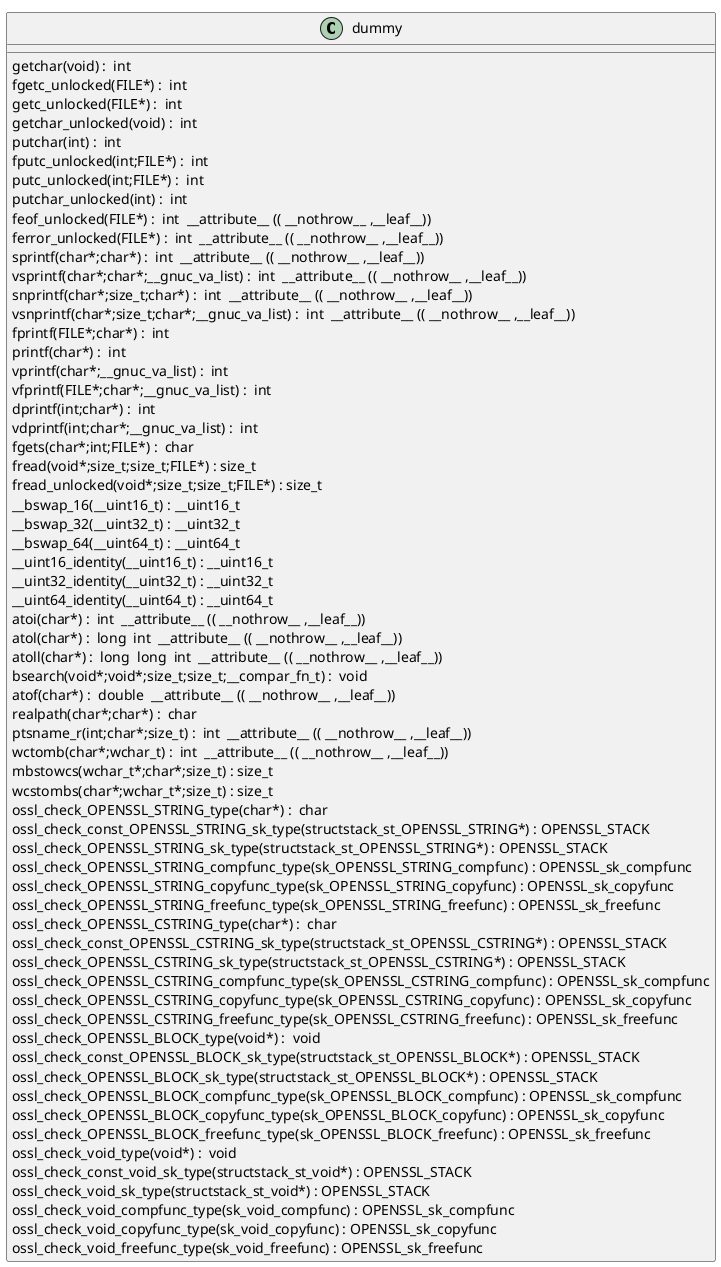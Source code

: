 @startuml
!pragma layout smetana
class dummy {
getchar(void) :  int  [[[./../.././qc/ssl/ssl_cert.c.html#742]]]
fgetc_unlocked(FILE*) :  int  [[[./../.././qc/ssl/ssl_cert.c.html#751]]]
getc_unlocked(FILE*) :  int  [[[./../.././qc/ssl/ssl_cert.c.html#761]]]
getchar_unlocked(void) :  int  [[[./../.././qc/ssl/ssl_cert.c.html#768]]]
putchar(int) :  int  [[[./../.././qc/ssl/ssl_cert.c.html#777]]]
fputc_unlocked(int;FILE*) :  int  [[[./../.././qc/ssl/ssl_cert.c.html#786]]]
putc_unlocked(int;FILE*) :  int  [[[./../.././qc/ssl/ssl_cert.c.html#796]]]
putchar_unlocked(int) :  int  [[[./../.././qc/ssl/ssl_cert.c.html#803]]]
feof_unlocked(FILE*) :  int  __attribute__ (( __nothrow__ ,__leaf__)) [[[./../.././qc/ssl/ssl_cert.c.html#809]]]
ferror_unlocked(FILE*) :  int  __attribute__ (( __nothrow__ ,__leaf__)) [[[./../.././qc/ssl/ssl_cert.c.html#816]]]
sprintf(char*;char*) :  int  __attribute__ (( __nothrow__ ,__leaf__)) [[[./../.././qc/ssl/ssl_cert.c.html#835]]]
vsprintf(char*;char*;__gnuc_va_list) :  int  __attribute__ (( __nothrow__ ,__leaf__)) [[[./../.././qc/ssl/ssl_cert.c.html#848]]]
snprintf(char*;size_t;char*) :  int  __attribute__ (( __nothrow__ ,__leaf__)) [[[./../.././qc/ssl/ssl_cert.c.html#867]]]
vsnprintf(char*;size_t;char*;__gnuc_va_list) :  int  __attribute__ (( __nothrow__ ,__leaf__)) [[[./../.././qc/ssl/ssl_cert.c.html#881]]]
fprintf(FILE*;char*) :  int  [[[./../.././qc/ssl/ssl_cert.c.html#902]]]
printf(char*) :  int  [[[./../.././qc/ssl/ssl_cert.c.html#909]]]
vprintf(char*;__gnuc_va_list) :  int  [[[./../.././qc/ssl/ssl_cert.c.html#921]]]
vfprintf(FILE*;char*;__gnuc_va_list) :  int  [[[./../.././qc/ssl/ssl_cert.c.html#931]]]
dprintf(int;char*) :  int  [[[./../.././qc/ssl/ssl_cert.c.html#946]]]
vdprintf(int;char*;__gnuc_va_list) :  int  [[[./../.././qc/ssl/ssl_cert.c.html#957]]]
fgets(char*;int;FILE*) :  char  [[[./../.././qc/ssl/ssl_cert.c.html#976]]]
fread(void*;size_t;size_t;FILE*) : size_t [[[./../.././qc/ssl/ssl_cert.c.html#1002]]]
fread_unlocked(void*;size_t;size_t;FILE*) : size_t [[[./../.././qc/ssl/ssl_cert.c.html#1029]]]
__bswap_16(__uint16_t) : __uint16_t [[[./../.././qc/ssl/ssl_cert.c.html#1212]]]
__bswap_32(__uint32_t) : __uint32_t [[[./../.././qc/ssl/ssl_cert.c.html#1227]]]
__bswap_64(__uint64_t) : __uint64_t [[[./../.././qc/ssl/ssl_cert.c.html#1237]]]
__uint16_identity(__uint16_t) : __uint16_t [[[./../.././qc/ssl/ssl_cert.c.html#1249]]]
__uint32_identity(__uint32_t) : __uint32_t [[[./../.././qc/ssl/ssl_cert.c.html#1255]]]
__uint64_identity(__uint64_t) : __uint64_t [[[./../.././qc/ssl/ssl_cert.c.html#1261]]]
atoi(char*) :  int  __attribute__ (( __nothrow__ ,__leaf__)) [[[./../.././qc/ssl/ssl_cert.c.html#1923]]]
atol(char*) :  long  int  __attribute__ (( __nothrow__ ,__leaf__)) [[[./../.././qc/ssl/ssl_cert.c.html#1928]]]
atoll(char*) :  long  long  int  __attribute__ (( __nothrow__ ,__leaf__)) [[[./../.././qc/ssl/ssl_cert.c.html#1935]]]
bsearch(void*;void*;size_t;size_t;__compar_fn_t) :  void  [[[./../.././qc/ssl/ssl_cert.c.html#2252]]]
atof(char*) :  double  __attribute__ (( __nothrow__ ,__leaf__)) [[[./../.././qc/ssl/ssl_cert.c.html#1]]]
realpath(char*;char*) :  char  [[[./../.././qc/ssl/ssl_cert.c.html#1]]]
ptsname_r(int;char*;size_t) :  int  __attribute__ (( __nothrow__ ,__leaf__)) [[[./../.././qc/ssl/ssl_cert.c.html#1]]]
wctomb(char*;wchar_t) :  int  __attribute__ (( __nothrow__ ,__leaf__)) [[[./../.././qc/ssl/ssl_cert.c.html#1]]]
mbstowcs(wchar_t*;char*;size_t) : size_t [[[./../.././qc/ssl/ssl_cert.c.html#1]]]
wcstombs(char*;wchar_t*;size_t) : size_t [[[./../.././qc/ssl/ssl_cert.c.html#1]]]
ossl_check_OPENSSL_STRING_type(char*) :  char  [[[./../.././qc/ssl/ssl_cert.c.html#1]]]
ossl_check_const_OPENSSL_STRING_sk_type(structstack_st_OPENSSL_STRING*) : OPENSSL_STACK [[[./../.././qc/ssl/ssl_cert.c.html#1]]]
ossl_check_OPENSSL_STRING_sk_type(structstack_st_OPENSSL_STRING*) : OPENSSL_STACK [[[./../.././qc/ssl/ssl_cert.c.html#1]]]
ossl_check_OPENSSL_STRING_compfunc_type(sk_OPENSSL_STRING_compfunc) : OPENSSL_sk_compfunc [[[./../.././qc/ssl/ssl_cert.c.html#1]]]
ossl_check_OPENSSL_STRING_copyfunc_type(sk_OPENSSL_STRING_copyfunc) : OPENSSL_sk_copyfunc [[[./../.././qc/ssl/ssl_cert.c.html#1]]]
ossl_check_OPENSSL_STRING_freefunc_type(sk_OPENSSL_STRING_freefunc) : OPENSSL_sk_freefunc [[[./../.././qc/ssl/ssl_cert.c.html#1]]]
ossl_check_OPENSSL_CSTRING_type(char*) :  char  [[[./../.././qc/ssl/ssl_cert.c.html#1]]]
ossl_check_const_OPENSSL_CSTRING_sk_type(structstack_st_OPENSSL_CSTRING*) : OPENSSL_STACK [[[./../.././qc/ssl/ssl_cert.c.html#1]]]
ossl_check_OPENSSL_CSTRING_sk_type(structstack_st_OPENSSL_CSTRING*) : OPENSSL_STACK [[[./../.././qc/ssl/ssl_cert.c.html#1]]]
ossl_check_OPENSSL_CSTRING_compfunc_type(sk_OPENSSL_CSTRING_compfunc) : OPENSSL_sk_compfunc [[[./../.././qc/ssl/ssl_cert.c.html#1]]]
ossl_check_OPENSSL_CSTRING_copyfunc_type(sk_OPENSSL_CSTRING_copyfunc) : OPENSSL_sk_copyfunc [[[./../.././qc/ssl/ssl_cert.c.html#1]]]
ossl_check_OPENSSL_CSTRING_freefunc_type(sk_OPENSSL_CSTRING_freefunc) : OPENSSL_sk_freefunc [[[./../.././qc/ssl/ssl_cert.c.html#1]]]
ossl_check_OPENSSL_BLOCK_type(void*) :  void  [[[./../.././qc/ssl/ssl_cert.c.html#1]]]
ossl_check_const_OPENSSL_BLOCK_sk_type(structstack_st_OPENSSL_BLOCK*) : OPENSSL_STACK [[[./../.././qc/ssl/ssl_cert.c.html#1]]]
ossl_check_OPENSSL_BLOCK_sk_type(structstack_st_OPENSSL_BLOCK*) : OPENSSL_STACK [[[./../.././qc/ssl/ssl_cert.c.html#1]]]
ossl_check_OPENSSL_BLOCK_compfunc_type(sk_OPENSSL_BLOCK_compfunc) : OPENSSL_sk_compfunc [[[./../.././qc/ssl/ssl_cert.c.html#1]]]
ossl_check_OPENSSL_BLOCK_copyfunc_type(sk_OPENSSL_BLOCK_copyfunc) : OPENSSL_sk_copyfunc [[[./../.././qc/ssl/ssl_cert.c.html#1]]]
ossl_check_OPENSSL_BLOCK_freefunc_type(sk_OPENSSL_BLOCK_freefunc) : OPENSSL_sk_freefunc [[[./../.././qc/ssl/ssl_cert.c.html#1]]]
ossl_check_void_type(void*) :  void  [[[./../.././qc/ssl/ssl_cert.c.html#1]]]
ossl_check_const_void_sk_type(structstack_st_void*) : OPENSSL_STACK [[[./../.././qc/ssl/ssl_cert.c.html#1]]]
ossl_check_void_sk_type(structstack_st_void*) : OPENSSL_STACK [[[./../.././qc/ssl/ssl_cert.c.html#1]]]
ossl_check_void_compfunc_type(sk_void_compfunc) : OPENSSL_sk_compfunc [[[./../.././qc/ssl/ssl_cert.c.html#1]]]
ossl_check_void_copyfunc_type(sk_void_copyfunc) : OPENSSL_sk_copyfunc [[[./../.././qc/ssl/ssl_cert.c.html#1]]]
ossl_check_void_freefunc_type(sk_void_freefunc) : OPENSSL_sk_freefunc [[[./../.././qc/ssl/ssl_cert.c.html#1]]]
} 
@enduml
